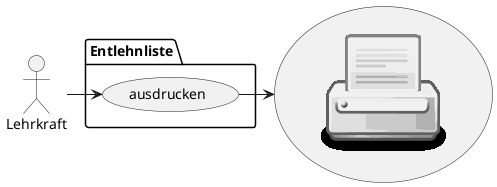 @startuml
!include <osa/printer/printer>
actor Lehrkraft
rectangle "<$printer>" as (Drucker)
package Entlehnliste {
    usecase ausdrucken
}
Lehrkraft -> ausdrucken
ausdrucken -> Drucker
@enduml